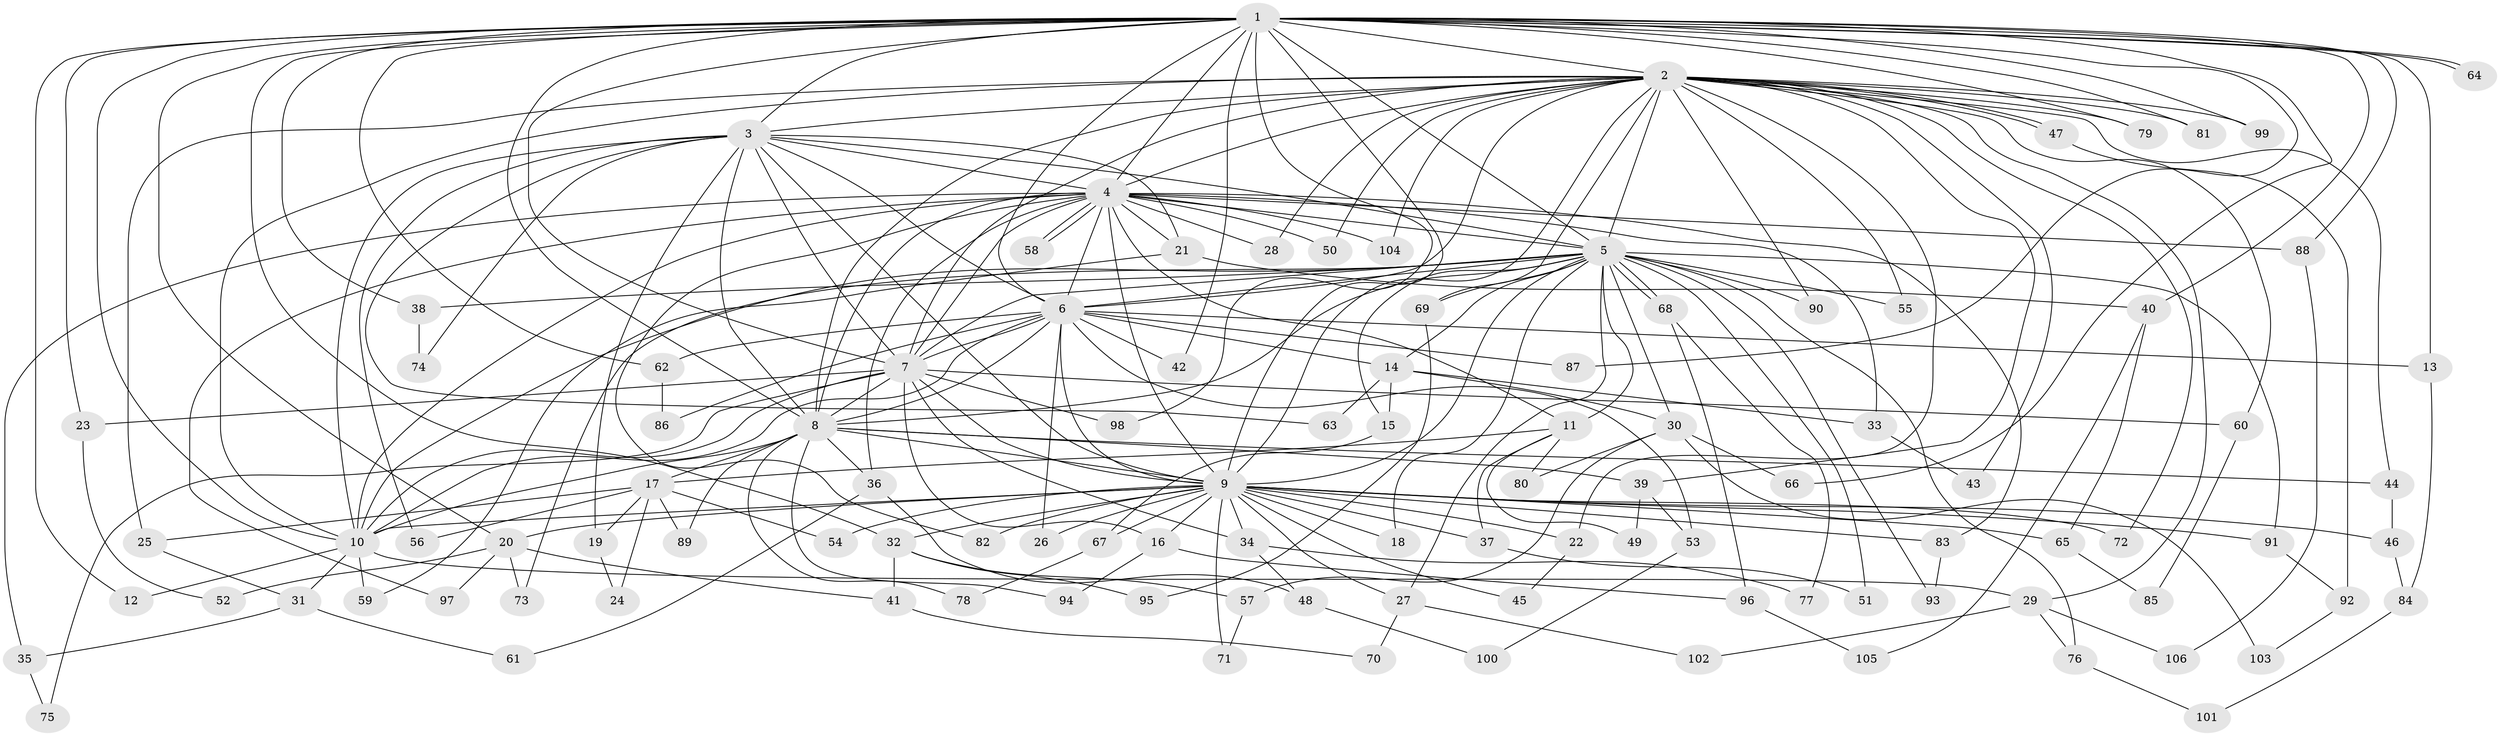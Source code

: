 // Generated by graph-tools (version 1.1) at 2025/13/03/09/25 04:13:54]
// undirected, 106 vertices, 237 edges
graph export_dot {
graph [start="1"]
  node [color=gray90,style=filled];
  1;
  2;
  3;
  4;
  5;
  6;
  7;
  8;
  9;
  10;
  11;
  12;
  13;
  14;
  15;
  16;
  17;
  18;
  19;
  20;
  21;
  22;
  23;
  24;
  25;
  26;
  27;
  28;
  29;
  30;
  31;
  32;
  33;
  34;
  35;
  36;
  37;
  38;
  39;
  40;
  41;
  42;
  43;
  44;
  45;
  46;
  47;
  48;
  49;
  50;
  51;
  52;
  53;
  54;
  55;
  56;
  57;
  58;
  59;
  60;
  61;
  62;
  63;
  64;
  65;
  66;
  67;
  68;
  69;
  70;
  71;
  72;
  73;
  74;
  75;
  76;
  77;
  78;
  79;
  80;
  81;
  82;
  83;
  84;
  85;
  86;
  87;
  88;
  89;
  90;
  91;
  92;
  93;
  94;
  95;
  96;
  97;
  98;
  99;
  100;
  101;
  102;
  103;
  104;
  105;
  106;
  1 -- 2;
  1 -- 3;
  1 -- 4;
  1 -- 5;
  1 -- 6;
  1 -- 7;
  1 -- 8;
  1 -- 9;
  1 -- 10;
  1 -- 12;
  1 -- 13;
  1 -- 20;
  1 -- 23;
  1 -- 32;
  1 -- 38;
  1 -- 40;
  1 -- 42;
  1 -- 62;
  1 -- 64;
  1 -- 64;
  1 -- 66;
  1 -- 79;
  1 -- 81;
  1 -- 87;
  1 -- 88;
  1 -- 98;
  1 -- 99;
  2 -- 3;
  2 -- 4;
  2 -- 5;
  2 -- 6;
  2 -- 7;
  2 -- 8;
  2 -- 9;
  2 -- 10;
  2 -- 22;
  2 -- 25;
  2 -- 28;
  2 -- 29;
  2 -- 39;
  2 -- 43;
  2 -- 44;
  2 -- 47;
  2 -- 47;
  2 -- 50;
  2 -- 55;
  2 -- 60;
  2 -- 69;
  2 -- 72;
  2 -- 79;
  2 -- 81;
  2 -- 90;
  2 -- 99;
  2 -- 104;
  3 -- 4;
  3 -- 5;
  3 -- 6;
  3 -- 7;
  3 -- 8;
  3 -- 9;
  3 -- 10;
  3 -- 19;
  3 -- 21;
  3 -- 56;
  3 -- 63;
  3 -- 74;
  4 -- 5;
  4 -- 6;
  4 -- 7;
  4 -- 8;
  4 -- 9;
  4 -- 10;
  4 -- 11;
  4 -- 21;
  4 -- 28;
  4 -- 33;
  4 -- 35;
  4 -- 36;
  4 -- 50;
  4 -- 58;
  4 -- 58;
  4 -- 82;
  4 -- 83;
  4 -- 88;
  4 -- 97;
  4 -- 104;
  5 -- 6;
  5 -- 7;
  5 -- 8;
  5 -- 9;
  5 -- 10;
  5 -- 11;
  5 -- 14;
  5 -- 15;
  5 -- 18;
  5 -- 27;
  5 -- 30;
  5 -- 38;
  5 -- 51;
  5 -- 55;
  5 -- 68;
  5 -- 68;
  5 -- 69;
  5 -- 73;
  5 -- 76;
  5 -- 90;
  5 -- 91;
  5 -- 93;
  6 -- 7;
  6 -- 8;
  6 -- 9;
  6 -- 10;
  6 -- 13;
  6 -- 14;
  6 -- 26;
  6 -- 42;
  6 -- 53;
  6 -- 62;
  6 -- 86;
  6 -- 87;
  7 -- 8;
  7 -- 9;
  7 -- 10;
  7 -- 16;
  7 -- 23;
  7 -- 34;
  7 -- 60;
  7 -- 75;
  7 -- 98;
  8 -- 9;
  8 -- 10;
  8 -- 17;
  8 -- 36;
  8 -- 39;
  8 -- 44;
  8 -- 78;
  8 -- 89;
  8 -- 94;
  9 -- 10;
  9 -- 16;
  9 -- 18;
  9 -- 20;
  9 -- 22;
  9 -- 26;
  9 -- 27;
  9 -- 32;
  9 -- 34;
  9 -- 37;
  9 -- 45;
  9 -- 46;
  9 -- 54;
  9 -- 65;
  9 -- 67;
  9 -- 71;
  9 -- 72;
  9 -- 82;
  9 -- 83;
  9 -- 91;
  10 -- 12;
  10 -- 29;
  10 -- 31;
  10 -- 59;
  11 -- 17;
  11 -- 37;
  11 -- 49;
  11 -- 80;
  13 -- 84;
  14 -- 15;
  14 -- 30;
  14 -- 33;
  14 -- 63;
  15 -- 67;
  16 -- 94;
  16 -- 96;
  17 -- 19;
  17 -- 24;
  17 -- 25;
  17 -- 54;
  17 -- 56;
  17 -- 89;
  19 -- 24;
  20 -- 41;
  20 -- 52;
  20 -- 73;
  20 -- 97;
  21 -- 40;
  21 -- 59;
  22 -- 45;
  23 -- 52;
  25 -- 31;
  27 -- 70;
  27 -- 102;
  29 -- 76;
  29 -- 102;
  29 -- 106;
  30 -- 57;
  30 -- 66;
  30 -- 80;
  30 -- 103;
  31 -- 35;
  31 -- 61;
  32 -- 41;
  32 -- 57;
  32 -- 95;
  33 -- 43;
  34 -- 48;
  34 -- 77;
  35 -- 75;
  36 -- 48;
  36 -- 61;
  37 -- 51;
  38 -- 74;
  39 -- 49;
  39 -- 53;
  40 -- 65;
  40 -- 105;
  41 -- 70;
  44 -- 46;
  46 -- 84;
  47 -- 92;
  48 -- 100;
  53 -- 100;
  57 -- 71;
  60 -- 85;
  62 -- 86;
  65 -- 85;
  67 -- 78;
  68 -- 77;
  68 -- 96;
  69 -- 95;
  76 -- 101;
  83 -- 93;
  84 -- 101;
  88 -- 106;
  91 -- 92;
  92 -- 103;
  96 -- 105;
}
